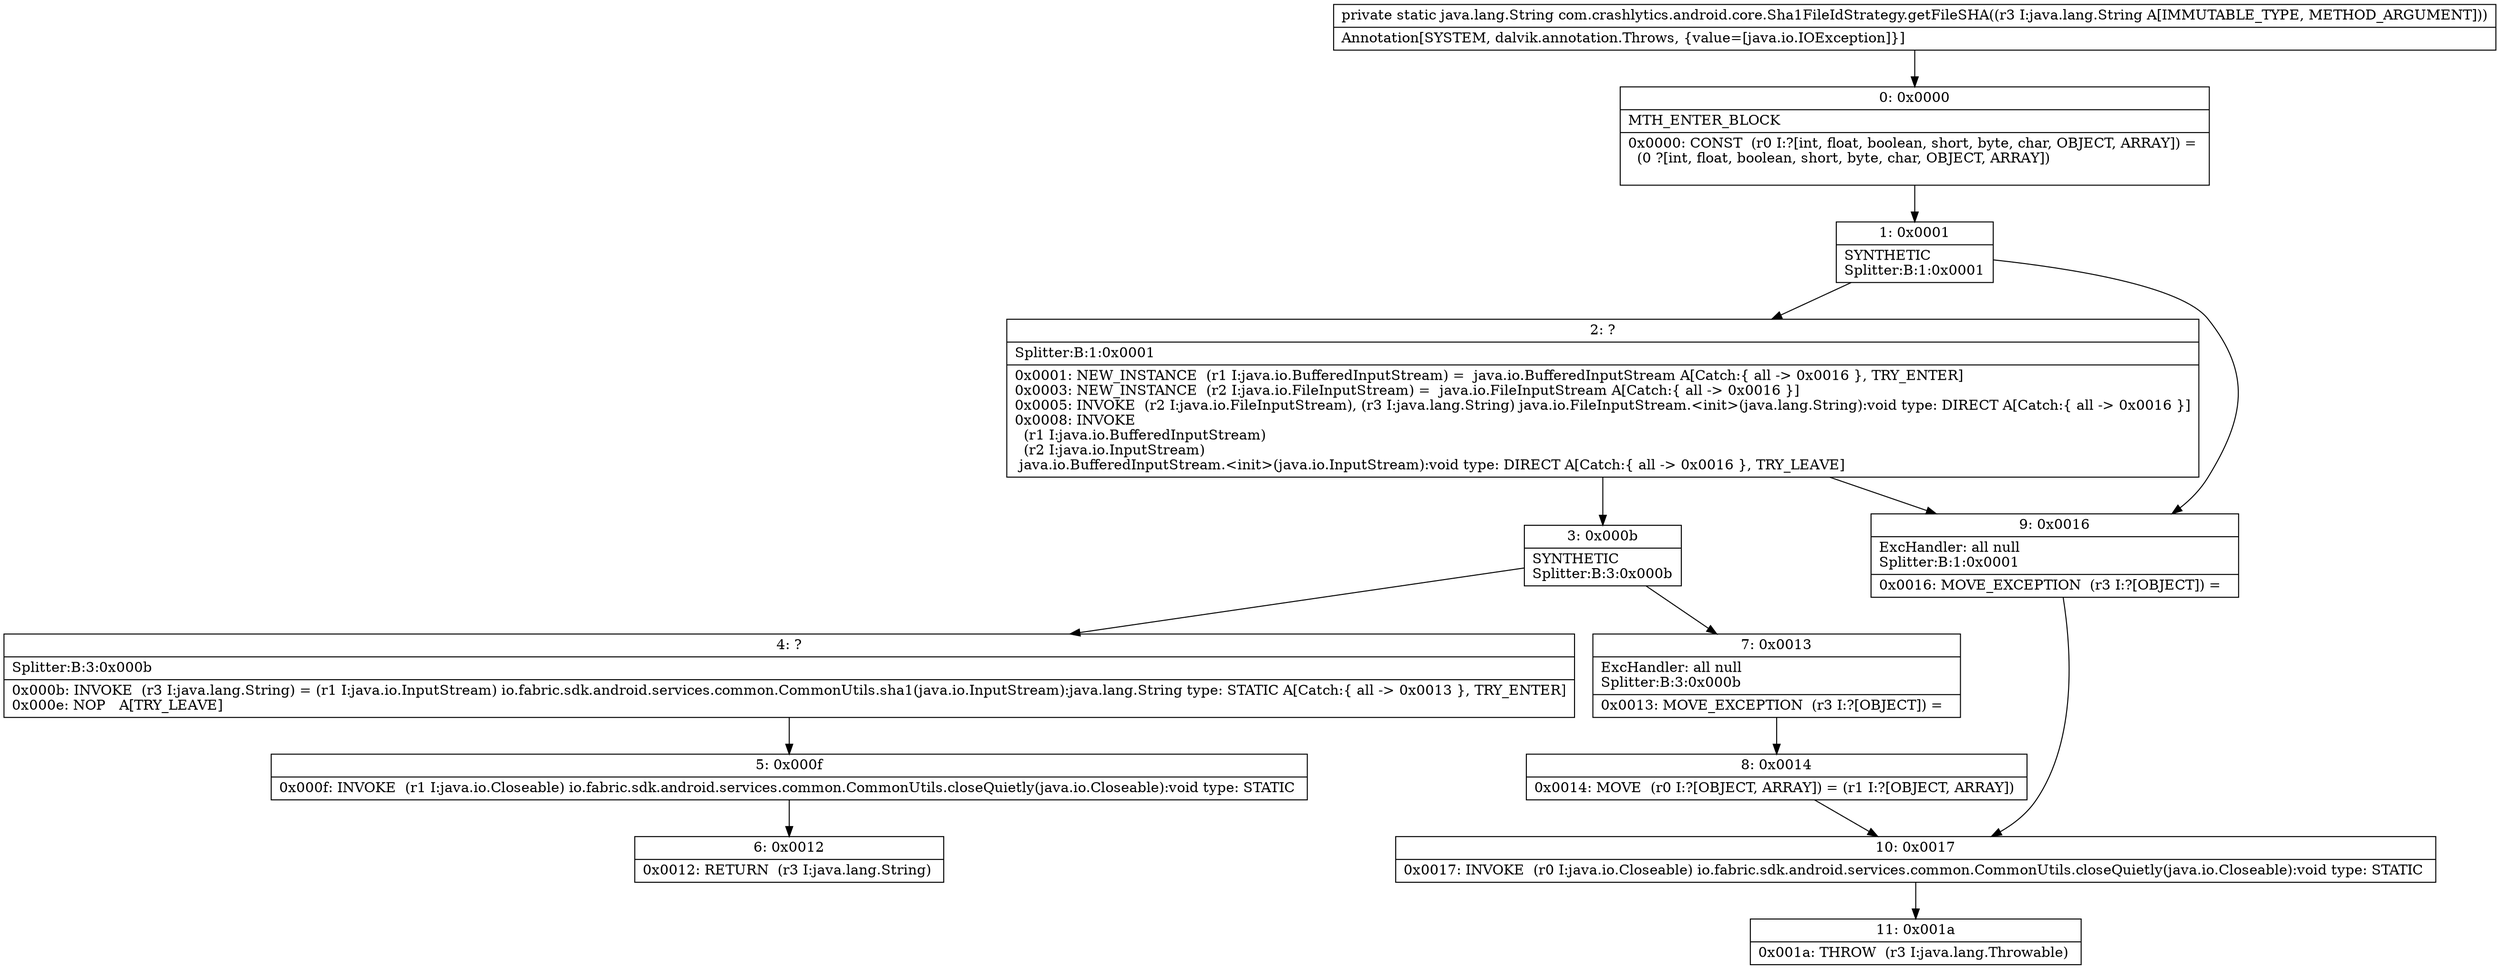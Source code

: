 digraph "CFG forcom.crashlytics.android.core.Sha1FileIdStrategy.getFileSHA(Ljava\/lang\/String;)Ljava\/lang\/String;" {
Node_0 [shape=record,label="{0\:\ 0x0000|MTH_ENTER_BLOCK\l|0x0000: CONST  (r0 I:?[int, float, boolean, short, byte, char, OBJECT, ARRAY]) = \l  (0 ?[int, float, boolean, short, byte, char, OBJECT, ARRAY])\l \l}"];
Node_1 [shape=record,label="{1\:\ 0x0001|SYNTHETIC\lSplitter:B:1:0x0001\l}"];
Node_2 [shape=record,label="{2\:\ ?|Splitter:B:1:0x0001\l|0x0001: NEW_INSTANCE  (r1 I:java.io.BufferedInputStream) =  java.io.BufferedInputStream A[Catch:\{ all \-\> 0x0016 \}, TRY_ENTER]\l0x0003: NEW_INSTANCE  (r2 I:java.io.FileInputStream) =  java.io.FileInputStream A[Catch:\{ all \-\> 0x0016 \}]\l0x0005: INVOKE  (r2 I:java.io.FileInputStream), (r3 I:java.lang.String) java.io.FileInputStream.\<init\>(java.lang.String):void type: DIRECT A[Catch:\{ all \-\> 0x0016 \}]\l0x0008: INVOKE  \l  (r1 I:java.io.BufferedInputStream)\l  (r2 I:java.io.InputStream)\l java.io.BufferedInputStream.\<init\>(java.io.InputStream):void type: DIRECT A[Catch:\{ all \-\> 0x0016 \}, TRY_LEAVE]\l}"];
Node_3 [shape=record,label="{3\:\ 0x000b|SYNTHETIC\lSplitter:B:3:0x000b\l}"];
Node_4 [shape=record,label="{4\:\ ?|Splitter:B:3:0x000b\l|0x000b: INVOKE  (r3 I:java.lang.String) = (r1 I:java.io.InputStream) io.fabric.sdk.android.services.common.CommonUtils.sha1(java.io.InputStream):java.lang.String type: STATIC A[Catch:\{ all \-\> 0x0013 \}, TRY_ENTER]\l0x000e: NOP   A[TRY_LEAVE]\l}"];
Node_5 [shape=record,label="{5\:\ 0x000f|0x000f: INVOKE  (r1 I:java.io.Closeable) io.fabric.sdk.android.services.common.CommonUtils.closeQuietly(java.io.Closeable):void type: STATIC \l}"];
Node_6 [shape=record,label="{6\:\ 0x0012|0x0012: RETURN  (r3 I:java.lang.String) \l}"];
Node_7 [shape=record,label="{7\:\ 0x0013|ExcHandler: all null\lSplitter:B:3:0x000b\l|0x0013: MOVE_EXCEPTION  (r3 I:?[OBJECT]) =  \l}"];
Node_8 [shape=record,label="{8\:\ 0x0014|0x0014: MOVE  (r0 I:?[OBJECT, ARRAY]) = (r1 I:?[OBJECT, ARRAY]) \l}"];
Node_9 [shape=record,label="{9\:\ 0x0016|ExcHandler: all null\lSplitter:B:1:0x0001\l|0x0016: MOVE_EXCEPTION  (r3 I:?[OBJECT]) =  \l}"];
Node_10 [shape=record,label="{10\:\ 0x0017|0x0017: INVOKE  (r0 I:java.io.Closeable) io.fabric.sdk.android.services.common.CommonUtils.closeQuietly(java.io.Closeable):void type: STATIC \l}"];
Node_11 [shape=record,label="{11\:\ 0x001a|0x001a: THROW  (r3 I:java.lang.Throwable) \l}"];
MethodNode[shape=record,label="{private static java.lang.String com.crashlytics.android.core.Sha1FileIdStrategy.getFileSHA((r3 I:java.lang.String A[IMMUTABLE_TYPE, METHOD_ARGUMENT]))  | Annotation[SYSTEM, dalvik.annotation.Throws, \{value=[java.io.IOException]\}]\l}"];
MethodNode -> Node_0;
Node_0 -> Node_1;
Node_1 -> Node_2;
Node_1 -> Node_9;
Node_2 -> Node_3;
Node_2 -> Node_9;
Node_3 -> Node_4;
Node_3 -> Node_7;
Node_4 -> Node_5;
Node_5 -> Node_6;
Node_7 -> Node_8;
Node_8 -> Node_10;
Node_9 -> Node_10;
Node_10 -> Node_11;
}

